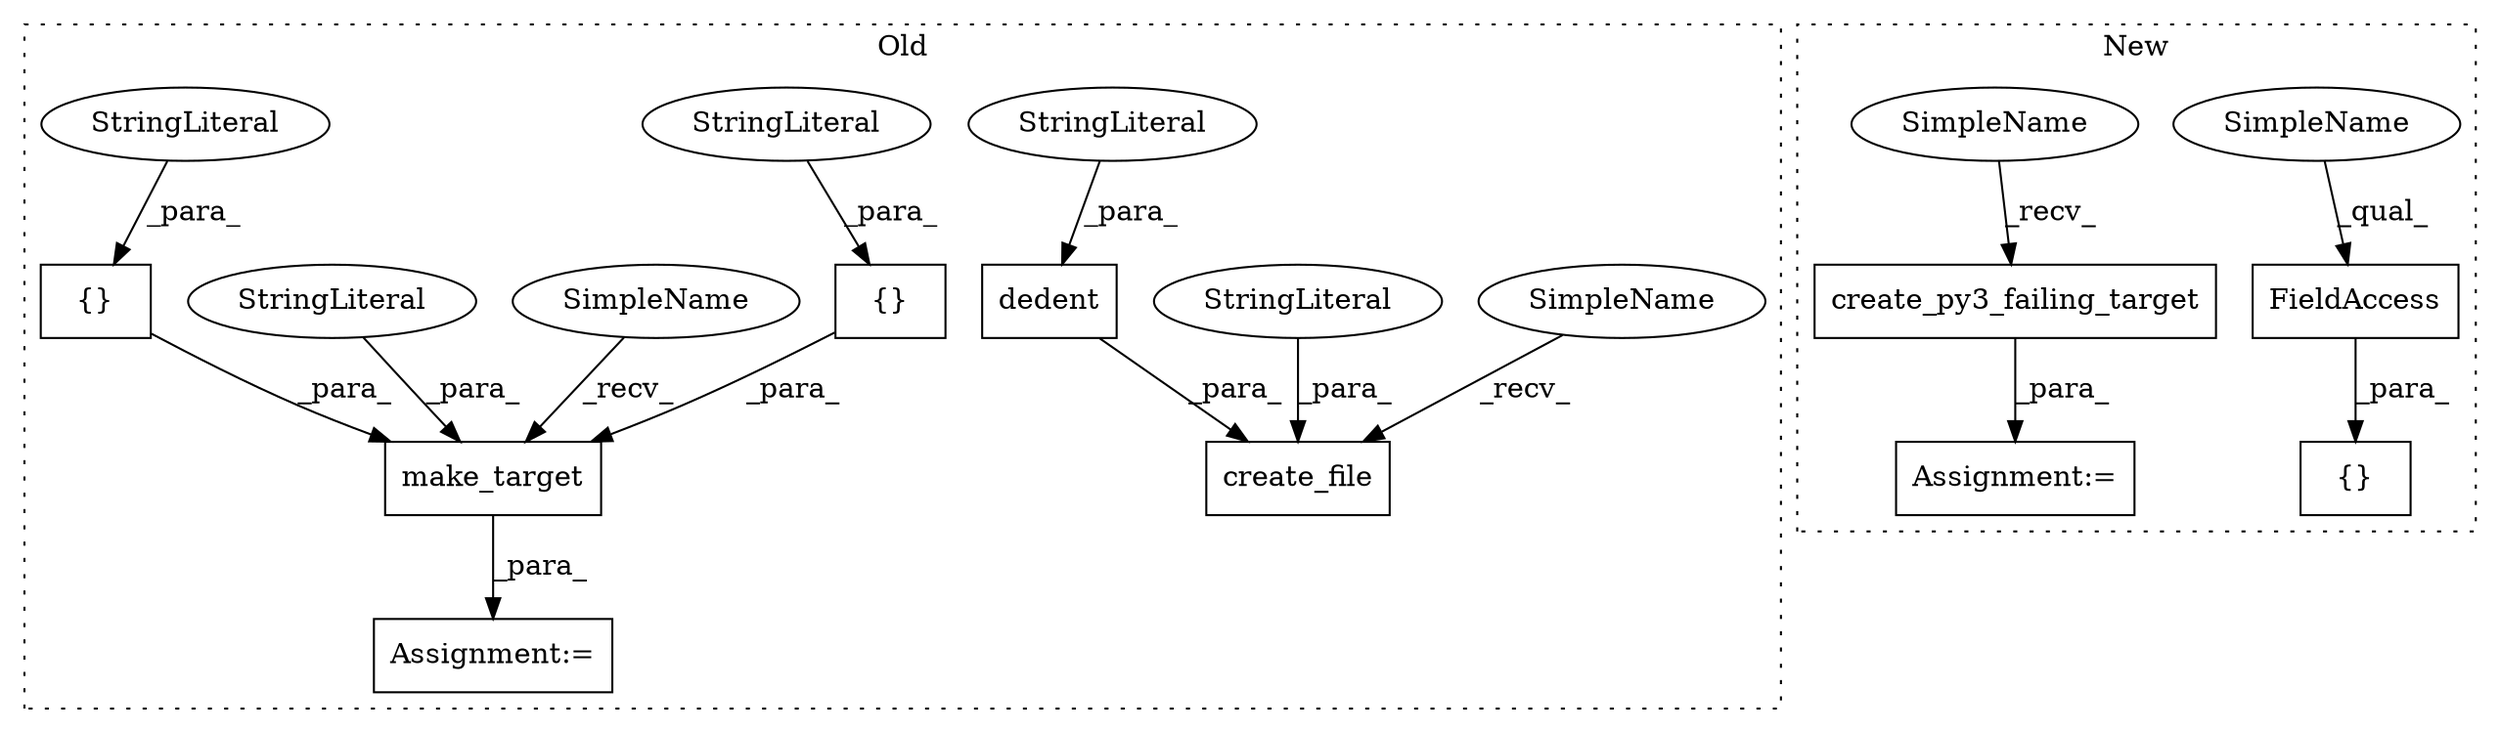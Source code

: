 digraph G {
subgraph cluster0 {
1 [label="{}" a="4" s="10667,10681" l="1,1" shape="box"];
3 [label="make_target" a="32" s="10612,10711" l="12,1" shape="box"];
4 [label="{}" a="4" s="10695,10710" l="1,1" shape="box"];
5 [label="create_file" a="32" s="10178,10316" l="12,1" shape="box"];
6 [label="dedent" a="32" s="10213,10315" l="7,1" shape="box"];
7 [label="StringLiteral" a="45" s="10190" l="22" shape="ellipse"];
8 [label="StringLiteral" a="45" s="10220" l="95" shape="ellipse"];
10 [label="Assignment:=" a="7" s="10606" l="1" shape="box"];
11 [label="StringLiteral" a="45" s="10624" l="16" shape="ellipse"];
12 [label="StringLiteral" a="45" s="10696" l="14" shape="ellipse"];
13 [label="StringLiteral" a="45" s="10668" l="13" shape="ellipse"];
16 [label="SimpleName" a="42" s="10607" l="4" shape="ellipse"];
17 [label="SimpleName" a="42" s="10173" l="4" shape="ellipse"];
label = "Old";
style="dotted";
}
subgraph cluster1 {
2 [label="create_py3_failing_target" a="32" s="9600" l="27" shape="box"];
9 [label="Assignment:=" a="7" s="9594" l="1" shape="box"];
14 [label="FieldAccess" a="22" s="9680" l="19" shape="box"];
15 [label="{}" a="4" s="9659,9699" l="1,1" shape="box"];
18 [label="SimpleName" a="42" s="9680" l="4" shape="ellipse"];
19 [label="SimpleName" a="42" s="9595" l="4" shape="ellipse"];
label = "New";
style="dotted";
}
1 -> 3 [label="_para_"];
2 -> 9 [label="_para_"];
3 -> 10 [label="_para_"];
4 -> 3 [label="_para_"];
6 -> 5 [label="_para_"];
7 -> 5 [label="_para_"];
8 -> 6 [label="_para_"];
11 -> 3 [label="_para_"];
12 -> 4 [label="_para_"];
13 -> 1 [label="_para_"];
14 -> 15 [label="_para_"];
16 -> 3 [label="_recv_"];
17 -> 5 [label="_recv_"];
18 -> 14 [label="_qual_"];
19 -> 2 [label="_recv_"];
}